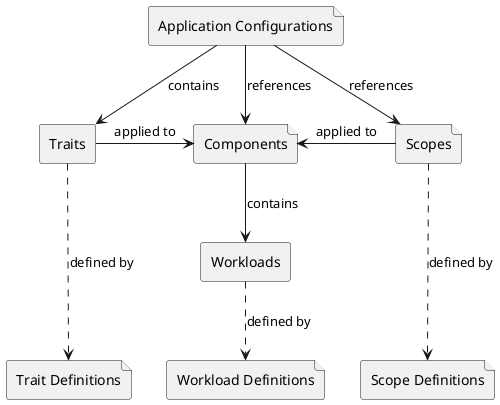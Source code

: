 @startuml
' Copyright (c) 2020, 2021, Oracle and/or its affiliates.
' Licensed under the Universal Permissive License v 1.0 as shown at https://oss.oracle.com/licenses/upl.

file "Application Configurations" as a
rectangle "Traits" as t
file "Components" as c
file "Scopes" as s
rectangle "Workloads" as w

file "Workload Definitions" as wd
file "Trait Definitions" as td
file "Scope Definitions" as sd

a --> t: contains
a -d-> c: references
a -d-> s: references

c -d-> w: contains

t -r-> c: applied to
s -l-> c: applied to

t .d..> td: defined by
w .d.> wd: defined by
s .d..> sd: defined by

td -[hidden]r- wd
wd -[hidden]r- sd

@enduml